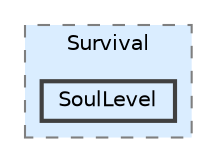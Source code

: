 digraph "Q:/IdleWave/Projet/Assets/Scripts/RogueGenesia/Survival/SoulLevel"
{
 // LATEX_PDF_SIZE
  bgcolor="transparent";
  edge [fontname=Helvetica,fontsize=10,labelfontname=Helvetica,labelfontsize=10];
  node [fontname=Helvetica,fontsize=10,shape=box,height=0.2,width=0.4];
  compound=true
  subgraph clusterdir_2d909ba704f47538bf61aa9015000ce8 {
    graph [ bgcolor="#daedff", pencolor="grey50", label="Survival", fontname=Helvetica,fontsize=10 style="filled,dashed", URL="dir_2d909ba704f47538bf61aa9015000ce8.html",tooltip=""]
  dir_8aeb93e7c3fce307bc7bb4fdf8dfa677 [label="SoulLevel", fillcolor="#daedff", color="grey25", style="filled,bold", URL="dir_8aeb93e7c3fce307bc7bb4fdf8dfa677.html",tooltip=""];
  }
}
